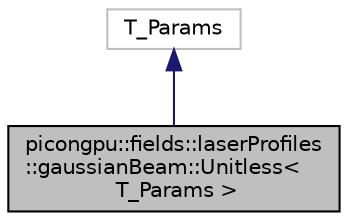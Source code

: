 digraph "picongpu::fields::laserProfiles::gaussianBeam::Unitless&lt; T_Params &gt;"
{
 // LATEX_PDF_SIZE
  edge [fontname="Helvetica",fontsize="10",labelfontname="Helvetica",labelfontsize="10"];
  node [fontname="Helvetica",fontsize="10",shape=record];
  Node1 [label="picongpu::fields::laserProfiles\l::gaussianBeam::Unitless\<\l T_Params \>",height=0.2,width=0.4,color="black", fillcolor="grey75", style="filled", fontcolor="black",tooltip=" "];
  Node2 -> Node1 [dir="back",color="midnightblue",fontsize="10",style="solid",fontname="Helvetica"];
  Node2 [label="T_Params",height=0.2,width=0.4,color="grey75", fillcolor="white", style="filled",tooltip=" "];
}
